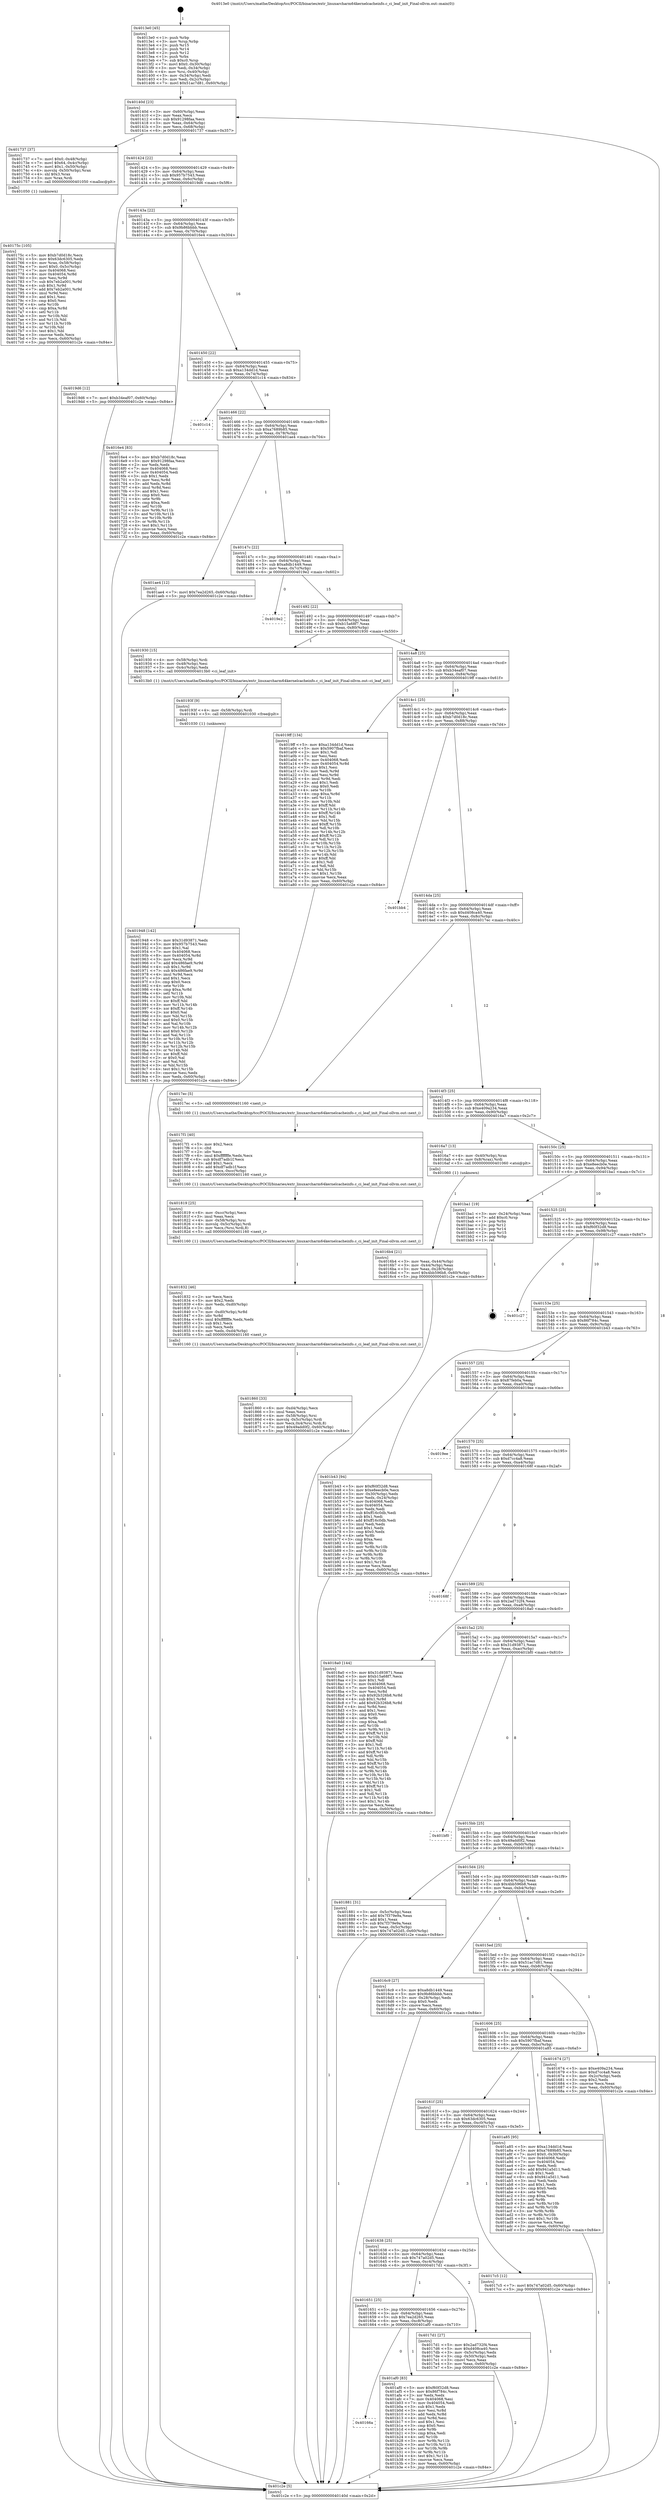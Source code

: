 digraph "0x4013e0" {
  label = "0x4013e0 (/mnt/c/Users/mathe/Desktop/tcc/POCII/binaries/extr_linuxarcharm64kernelcacheinfo.c_ci_leaf_init_Final-ollvm.out::main(0))"
  labelloc = "t"
  node[shape=record]

  Entry [label="",width=0.3,height=0.3,shape=circle,fillcolor=black,style=filled]
  "0x40140d" [label="{
     0x40140d [23]\l
     | [instrs]\l
     &nbsp;&nbsp;0x40140d \<+3\>: mov -0x60(%rbp),%eax\l
     &nbsp;&nbsp;0x401410 \<+2\>: mov %eax,%ecx\l
     &nbsp;&nbsp;0x401412 \<+6\>: sub $0x91298faa,%ecx\l
     &nbsp;&nbsp;0x401418 \<+3\>: mov %eax,-0x64(%rbp)\l
     &nbsp;&nbsp;0x40141b \<+3\>: mov %ecx,-0x68(%rbp)\l
     &nbsp;&nbsp;0x40141e \<+6\>: je 0000000000401737 \<main+0x357\>\l
  }"]
  "0x401737" [label="{
     0x401737 [37]\l
     | [instrs]\l
     &nbsp;&nbsp;0x401737 \<+7\>: movl $0x0,-0x48(%rbp)\l
     &nbsp;&nbsp;0x40173e \<+7\>: movl $0x64,-0x4c(%rbp)\l
     &nbsp;&nbsp;0x401745 \<+7\>: movl $0x1,-0x50(%rbp)\l
     &nbsp;&nbsp;0x40174c \<+4\>: movslq -0x50(%rbp),%rax\l
     &nbsp;&nbsp;0x401750 \<+4\>: shl $0x3,%rax\l
     &nbsp;&nbsp;0x401754 \<+3\>: mov %rax,%rdi\l
     &nbsp;&nbsp;0x401757 \<+5\>: call 0000000000401050 \<malloc@plt\>\l
     | [calls]\l
     &nbsp;&nbsp;0x401050 \{1\} (unknown)\l
  }"]
  "0x401424" [label="{
     0x401424 [22]\l
     | [instrs]\l
     &nbsp;&nbsp;0x401424 \<+5\>: jmp 0000000000401429 \<main+0x49\>\l
     &nbsp;&nbsp;0x401429 \<+3\>: mov -0x64(%rbp),%eax\l
     &nbsp;&nbsp;0x40142c \<+5\>: sub $0x957b7543,%eax\l
     &nbsp;&nbsp;0x401431 \<+3\>: mov %eax,-0x6c(%rbp)\l
     &nbsp;&nbsp;0x401434 \<+6\>: je 00000000004019d6 \<main+0x5f6\>\l
  }"]
  Exit [label="",width=0.3,height=0.3,shape=circle,fillcolor=black,style=filled,peripheries=2]
  "0x4019d6" [label="{
     0x4019d6 [12]\l
     | [instrs]\l
     &nbsp;&nbsp;0x4019d6 \<+7\>: movl $0xb34eaf07,-0x60(%rbp)\l
     &nbsp;&nbsp;0x4019dd \<+5\>: jmp 0000000000401c2e \<main+0x84e\>\l
  }"]
  "0x40143a" [label="{
     0x40143a [22]\l
     | [instrs]\l
     &nbsp;&nbsp;0x40143a \<+5\>: jmp 000000000040143f \<main+0x5f\>\l
     &nbsp;&nbsp;0x40143f \<+3\>: mov -0x64(%rbp),%eax\l
     &nbsp;&nbsp;0x401442 \<+5\>: sub $0x9b86bbbb,%eax\l
     &nbsp;&nbsp;0x401447 \<+3\>: mov %eax,-0x70(%rbp)\l
     &nbsp;&nbsp;0x40144a \<+6\>: je 00000000004016e4 \<main+0x304\>\l
  }"]
  "0x40166a" [label="{
     0x40166a\l
  }", style=dashed]
  "0x4016e4" [label="{
     0x4016e4 [83]\l
     | [instrs]\l
     &nbsp;&nbsp;0x4016e4 \<+5\>: mov $0xb7d0d18c,%eax\l
     &nbsp;&nbsp;0x4016e9 \<+5\>: mov $0x91298faa,%ecx\l
     &nbsp;&nbsp;0x4016ee \<+2\>: xor %edx,%edx\l
     &nbsp;&nbsp;0x4016f0 \<+7\>: mov 0x404068,%esi\l
     &nbsp;&nbsp;0x4016f7 \<+7\>: mov 0x404054,%edi\l
     &nbsp;&nbsp;0x4016fe \<+3\>: sub $0x1,%edx\l
     &nbsp;&nbsp;0x401701 \<+3\>: mov %esi,%r8d\l
     &nbsp;&nbsp;0x401704 \<+3\>: add %edx,%r8d\l
     &nbsp;&nbsp;0x401707 \<+4\>: imul %r8d,%esi\l
     &nbsp;&nbsp;0x40170b \<+3\>: and $0x1,%esi\l
     &nbsp;&nbsp;0x40170e \<+3\>: cmp $0x0,%esi\l
     &nbsp;&nbsp;0x401711 \<+4\>: sete %r9b\l
     &nbsp;&nbsp;0x401715 \<+3\>: cmp $0xa,%edi\l
     &nbsp;&nbsp;0x401718 \<+4\>: setl %r10b\l
     &nbsp;&nbsp;0x40171c \<+3\>: mov %r9b,%r11b\l
     &nbsp;&nbsp;0x40171f \<+3\>: and %r10b,%r11b\l
     &nbsp;&nbsp;0x401722 \<+3\>: xor %r10b,%r9b\l
     &nbsp;&nbsp;0x401725 \<+3\>: or %r9b,%r11b\l
     &nbsp;&nbsp;0x401728 \<+4\>: test $0x1,%r11b\l
     &nbsp;&nbsp;0x40172c \<+3\>: cmovne %ecx,%eax\l
     &nbsp;&nbsp;0x40172f \<+3\>: mov %eax,-0x60(%rbp)\l
     &nbsp;&nbsp;0x401732 \<+5\>: jmp 0000000000401c2e \<main+0x84e\>\l
  }"]
  "0x401450" [label="{
     0x401450 [22]\l
     | [instrs]\l
     &nbsp;&nbsp;0x401450 \<+5\>: jmp 0000000000401455 \<main+0x75\>\l
     &nbsp;&nbsp;0x401455 \<+3\>: mov -0x64(%rbp),%eax\l
     &nbsp;&nbsp;0x401458 \<+5\>: sub $0xa134dd1d,%eax\l
     &nbsp;&nbsp;0x40145d \<+3\>: mov %eax,-0x74(%rbp)\l
     &nbsp;&nbsp;0x401460 \<+6\>: je 0000000000401c14 \<main+0x834\>\l
  }"]
  "0x401af0" [label="{
     0x401af0 [83]\l
     | [instrs]\l
     &nbsp;&nbsp;0x401af0 \<+5\>: mov $0xf60f32d8,%eax\l
     &nbsp;&nbsp;0x401af5 \<+5\>: mov $0x86f784c,%ecx\l
     &nbsp;&nbsp;0x401afa \<+2\>: xor %edx,%edx\l
     &nbsp;&nbsp;0x401afc \<+7\>: mov 0x404068,%esi\l
     &nbsp;&nbsp;0x401b03 \<+7\>: mov 0x404054,%edi\l
     &nbsp;&nbsp;0x401b0a \<+3\>: sub $0x1,%edx\l
     &nbsp;&nbsp;0x401b0d \<+3\>: mov %esi,%r8d\l
     &nbsp;&nbsp;0x401b10 \<+3\>: add %edx,%r8d\l
     &nbsp;&nbsp;0x401b13 \<+4\>: imul %r8d,%esi\l
     &nbsp;&nbsp;0x401b17 \<+3\>: and $0x1,%esi\l
     &nbsp;&nbsp;0x401b1a \<+3\>: cmp $0x0,%esi\l
     &nbsp;&nbsp;0x401b1d \<+4\>: sete %r9b\l
     &nbsp;&nbsp;0x401b21 \<+3\>: cmp $0xa,%edi\l
     &nbsp;&nbsp;0x401b24 \<+4\>: setl %r10b\l
     &nbsp;&nbsp;0x401b28 \<+3\>: mov %r9b,%r11b\l
     &nbsp;&nbsp;0x401b2b \<+3\>: and %r10b,%r11b\l
     &nbsp;&nbsp;0x401b2e \<+3\>: xor %r10b,%r9b\l
     &nbsp;&nbsp;0x401b31 \<+3\>: or %r9b,%r11b\l
     &nbsp;&nbsp;0x401b34 \<+4\>: test $0x1,%r11b\l
     &nbsp;&nbsp;0x401b38 \<+3\>: cmovne %ecx,%eax\l
     &nbsp;&nbsp;0x401b3b \<+3\>: mov %eax,-0x60(%rbp)\l
     &nbsp;&nbsp;0x401b3e \<+5\>: jmp 0000000000401c2e \<main+0x84e\>\l
  }"]
  "0x401c14" [label="{
     0x401c14\l
  }", style=dashed]
  "0x401466" [label="{
     0x401466 [22]\l
     | [instrs]\l
     &nbsp;&nbsp;0x401466 \<+5\>: jmp 000000000040146b \<main+0x8b\>\l
     &nbsp;&nbsp;0x40146b \<+3\>: mov -0x64(%rbp),%eax\l
     &nbsp;&nbsp;0x40146e \<+5\>: sub $0xa7689b85,%eax\l
     &nbsp;&nbsp;0x401473 \<+3\>: mov %eax,-0x78(%rbp)\l
     &nbsp;&nbsp;0x401476 \<+6\>: je 0000000000401ae4 \<main+0x704\>\l
  }"]
  "0x401948" [label="{
     0x401948 [142]\l
     | [instrs]\l
     &nbsp;&nbsp;0x401948 \<+5\>: mov $0x31d93871,%edx\l
     &nbsp;&nbsp;0x40194d \<+5\>: mov $0x957b7543,%esi\l
     &nbsp;&nbsp;0x401952 \<+2\>: mov $0x1,%al\l
     &nbsp;&nbsp;0x401954 \<+7\>: mov 0x404068,%ecx\l
     &nbsp;&nbsp;0x40195b \<+8\>: mov 0x404054,%r8d\l
     &nbsp;&nbsp;0x401963 \<+3\>: mov %ecx,%r9d\l
     &nbsp;&nbsp;0x401966 \<+7\>: add $0x486fae9,%r9d\l
     &nbsp;&nbsp;0x40196d \<+4\>: sub $0x1,%r9d\l
     &nbsp;&nbsp;0x401971 \<+7\>: sub $0x486fae9,%r9d\l
     &nbsp;&nbsp;0x401978 \<+4\>: imul %r9d,%ecx\l
     &nbsp;&nbsp;0x40197c \<+3\>: and $0x1,%ecx\l
     &nbsp;&nbsp;0x40197f \<+3\>: cmp $0x0,%ecx\l
     &nbsp;&nbsp;0x401982 \<+4\>: sete %r10b\l
     &nbsp;&nbsp;0x401986 \<+4\>: cmp $0xa,%r8d\l
     &nbsp;&nbsp;0x40198a \<+4\>: setl %r11b\l
     &nbsp;&nbsp;0x40198e \<+3\>: mov %r10b,%bl\l
     &nbsp;&nbsp;0x401991 \<+3\>: xor $0xff,%bl\l
     &nbsp;&nbsp;0x401994 \<+3\>: mov %r11b,%r14b\l
     &nbsp;&nbsp;0x401997 \<+4\>: xor $0xff,%r14b\l
     &nbsp;&nbsp;0x40199b \<+2\>: xor $0x0,%al\l
     &nbsp;&nbsp;0x40199d \<+3\>: mov %bl,%r15b\l
     &nbsp;&nbsp;0x4019a0 \<+4\>: and $0x0,%r15b\l
     &nbsp;&nbsp;0x4019a4 \<+3\>: and %al,%r10b\l
     &nbsp;&nbsp;0x4019a7 \<+3\>: mov %r14b,%r12b\l
     &nbsp;&nbsp;0x4019aa \<+4\>: and $0x0,%r12b\l
     &nbsp;&nbsp;0x4019ae \<+3\>: and %al,%r11b\l
     &nbsp;&nbsp;0x4019b1 \<+3\>: or %r10b,%r15b\l
     &nbsp;&nbsp;0x4019b4 \<+3\>: or %r11b,%r12b\l
     &nbsp;&nbsp;0x4019b7 \<+3\>: xor %r12b,%r15b\l
     &nbsp;&nbsp;0x4019ba \<+3\>: or %r14b,%bl\l
     &nbsp;&nbsp;0x4019bd \<+3\>: xor $0xff,%bl\l
     &nbsp;&nbsp;0x4019c0 \<+2\>: or $0x0,%al\l
     &nbsp;&nbsp;0x4019c2 \<+2\>: and %al,%bl\l
     &nbsp;&nbsp;0x4019c4 \<+3\>: or %bl,%r15b\l
     &nbsp;&nbsp;0x4019c7 \<+4\>: test $0x1,%r15b\l
     &nbsp;&nbsp;0x4019cb \<+3\>: cmovne %esi,%edx\l
     &nbsp;&nbsp;0x4019ce \<+3\>: mov %edx,-0x60(%rbp)\l
     &nbsp;&nbsp;0x4019d1 \<+5\>: jmp 0000000000401c2e \<main+0x84e\>\l
  }"]
  "0x401ae4" [label="{
     0x401ae4 [12]\l
     | [instrs]\l
     &nbsp;&nbsp;0x401ae4 \<+7\>: movl $0x7ea2d265,-0x60(%rbp)\l
     &nbsp;&nbsp;0x401aeb \<+5\>: jmp 0000000000401c2e \<main+0x84e\>\l
  }"]
  "0x40147c" [label="{
     0x40147c [22]\l
     | [instrs]\l
     &nbsp;&nbsp;0x40147c \<+5\>: jmp 0000000000401481 \<main+0xa1\>\l
     &nbsp;&nbsp;0x401481 \<+3\>: mov -0x64(%rbp),%eax\l
     &nbsp;&nbsp;0x401484 \<+5\>: sub $0xa8db1449,%eax\l
     &nbsp;&nbsp;0x401489 \<+3\>: mov %eax,-0x7c(%rbp)\l
     &nbsp;&nbsp;0x40148c \<+6\>: je 00000000004019e2 \<main+0x602\>\l
  }"]
  "0x40193f" [label="{
     0x40193f [9]\l
     | [instrs]\l
     &nbsp;&nbsp;0x40193f \<+4\>: mov -0x58(%rbp),%rdi\l
     &nbsp;&nbsp;0x401943 \<+5\>: call 0000000000401030 \<free@plt\>\l
     | [calls]\l
     &nbsp;&nbsp;0x401030 \{1\} (unknown)\l
  }"]
  "0x4019e2" [label="{
     0x4019e2\l
  }", style=dashed]
  "0x401492" [label="{
     0x401492 [22]\l
     | [instrs]\l
     &nbsp;&nbsp;0x401492 \<+5\>: jmp 0000000000401497 \<main+0xb7\>\l
     &nbsp;&nbsp;0x401497 \<+3\>: mov -0x64(%rbp),%eax\l
     &nbsp;&nbsp;0x40149a \<+5\>: sub $0xb15a68f7,%eax\l
     &nbsp;&nbsp;0x40149f \<+3\>: mov %eax,-0x80(%rbp)\l
     &nbsp;&nbsp;0x4014a2 \<+6\>: je 0000000000401930 \<main+0x550\>\l
  }"]
  "0x401860" [label="{
     0x401860 [33]\l
     | [instrs]\l
     &nbsp;&nbsp;0x401860 \<+6\>: mov -0xd4(%rbp),%ecx\l
     &nbsp;&nbsp;0x401866 \<+3\>: imul %eax,%ecx\l
     &nbsp;&nbsp;0x401869 \<+4\>: mov -0x58(%rbp),%rsi\l
     &nbsp;&nbsp;0x40186d \<+4\>: movslq -0x5c(%rbp),%rdi\l
     &nbsp;&nbsp;0x401871 \<+4\>: mov %ecx,0x4(%rsi,%rdi,8)\l
     &nbsp;&nbsp;0x401875 \<+7\>: movl $0x49add0f2,-0x60(%rbp)\l
     &nbsp;&nbsp;0x40187c \<+5\>: jmp 0000000000401c2e \<main+0x84e\>\l
  }"]
  "0x401930" [label="{
     0x401930 [15]\l
     | [instrs]\l
     &nbsp;&nbsp;0x401930 \<+4\>: mov -0x58(%rbp),%rdi\l
     &nbsp;&nbsp;0x401934 \<+3\>: mov -0x48(%rbp),%esi\l
     &nbsp;&nbsp;0x401937 \<+3\>: mov -0x4c(%rbp),%edx\l
     &nbsp;&nbsp;0x40193a \<+5\>: call 00000000004013b0 \<ci_leaf_init\>\l
     | [calls]\l
     &nbsp;&nbsp;0x4013b0 \{1\} (/mnt/c/Users/mathe/Desktop/tcc/POCII/binaries/extr_linuxarcharm64kernelcacheinfo.c_ci_leaf_init_Final-ollvm.out::ci_leaf_init)\l
  }"]
  "0x4014a8" [label="{
     0x4014a8 [25]\l
     | [instrs]\l
     &nbsp;&nbsp;0x4014a8 \<+5\>: jmp 00000000004014ad \<main+0xcd\>\l
     &nbsp;&nbsp;0x4014ad \<+3\>: mov -0x64(%rbp),%eax\l
     &nbsp;&nbsp;0x4014b0 \<+5\>: sub $0xb34eaf07,%eax\l
     &nbsp;&nbsp;0x4014b5 \<+6\>: mov %eax,-0x84(%rbp)\l
     &nbsp;&nbsp;0x4014bb \<+6\>: je 00000000004019ff \<main+0x61f\>\l
  }"]
  "0x401832" [label="{
     0x401832 [46]\l
     | [instrs]\l
     &nbsp;&nbsp;0x401832 \<+2\>: xor %ecx,%ecx\l
     &nbsp;&nbsp;0x401834 \<+5\>: mov $0x2,%edx\l
     &nbsp;&nbsp;0x401839 \<+6\>: mov %edx,-0xd0(%rbp)\l
     &nbsp;&nbsp;0x40183f \<+1\>: cltd\l
     &nbsp;&nbsp;0x401840 \<+7\>: mov -0xd0(%rbp),%r8d\l
     &nbsp;&nbsp;0x401847 \<+3\>: idiv %r8d\l
     &nbsp;&nbsp;0x40184a \<+6\>: imul $0xfffffffe,%edx,%edx\l
     &nbsp;&nbsp;0x401850 \<+3\>: sub $0x1,%ecx\l
     &nbsp;&nbsp;0x401853 \<+2\>: sub %ecx,%edx\l
     &nbsp;&nbsp;0x401855 \<+6\>: mov %edx,-0xd4(%rbp)\l
     &nbsp;&nbsp;0x40185b \<+5\>: call 0000000000401160 \<next_i\>\l
     | [calls]\l
     &nbsp;&nbsp;0x401160 \{1\} (/mnt/c/Users/mathe/Desktop/tcc/POCII/binaries/extr_linuxarcharm64kernelcacheinfo.c_ci_leaf_init_Final-ollvm.out::next_i)\l
  }"]
  "0x4019ff" [label="{
     0x4019ff [134]\l
     | [instrs]\l
     &nbsp;&nbsp;0x4019ff \<+5\>: mov $0xa134dd1d,%eax\l
     &nbsp;&nbsp;0x401a04 \<+5\>: mov $0x5907fbaf,%ecx\l
     &nbsp;&nbsp;0x401a09 \<+2\>: mov $0x1,%dl\l
     &nbsp;&nbsp;0x401a0b \<+2\>: xor %esi,%esi\l
     &nbsp;&nbsp;0x401a0d \<+7\>: mov 0x404068,%edi\l
     &nbsp;&nbsp;0x401a14 \<+8\>: mov 0x404054,%r8d\l
     &nbsp;&nbsp;0x401a1c \<+3\>: sub $0x1,%esi\l
     &nbsp;&nbsp;0x401a1f \<+3\>: mov %edi,%r9d\l
     &nbsp;&nbsp;0x401a22 \<+3\>: add %esi,%r9d\l
     &nbsp;&nbsp;0x401a25 \<+4\>: imul %r9d,%edi\l
     &nbsp;&nbsp;0x401a29 \<+3\>: and $0x1,%edi\l
     &nbsp;&nbsp;0x401a2c \<+3\>: cmp $0x0,%edi\l
     &nbsp;&nbsp;0x401a2f \<+4\>: sete %r10b\l
     &nbsp;&nbsp;0x401a33 \<+4\>: cmp $0xa,%r8d\l
     &nbsp;&nbsp;0x401a37 \<+4\>: setl %r11b\l
     &nbsp;&nbsp;0x401a3b \<+3\>: mov %r10b,%bl\l
     &nbsp;&nbsp;0x401a3e \<+3\>: xor $0xff,%bl\l
     &nbsp;&nbsp;0x401a41 \<+3\>: mov %r11b,%r14b\l
     &nbsp;&nbsp;0x401a44 \<+4\>: xor $0xff,%r14b\l
     &nbsp;&nbsp;0x401a48 \<+3\>: xor $0x1,%dl\l
     &nbsp;&nbsp;0x401a4b \<+3\>: mov %bl,%r15b\l
     &nbsp;&nbsp;0x401a4e \<+4\>: and $0xff,%r15b\l
     &nbsp;&nbsp;0x401a52 \<+3\>: and %dl,%r10b\l
     &nbsp;&nbsp;0x401a55 \<+3\>: mov %r14b,%r12b\l
     &nbsp;&nbsp;0x401a58 \<+4\>: and $0xff,%r12b\l
     &nbsp;&nbsp;0x401a5c \<+3\>: and %dl,%r11b\l
     &nbsp;&nbsp;0x401a5f \<+3\>: or %r10b,%r15b\l
     &nbsp;&nbsp;0x401a62 \<+3\>: or %r11b,%r12b\l
     &nbsp;&nbsp;0x401a65 \<+3\>: xor %r12b,%r15b\l
     &nbsp;&nbsp;0x401a68 \<+3\>: or %r14b,%bl\l
     &nbsp;&nbsp;0x401a6b \<+3\>: xor $0xff,%bl\l
     &nbsp;&nbsp;0x401a6e \<+3\>: or $0x1,%dl\l
     &nbsp;&nbsp;0x401a71 \<+2\>: and %dl,%bl\l
     &nbsp;&nbsp;0x401a73 \<+3\>: or %bl,%r15b\l
     &nbsp;&nbsp;0x401a76 \<+4\>: test $0x1,%r15b\l
     &nbsp;&nbsp;0x401a7a \<+3\>: cmovne %ecx,%eax\l
     &nbsp;&nbsp;0x401a7d \<+3\>: mov %eax,-0x60(%rbp)\l
     &nbsp;&nbsp;0x401a80 \<+5\>: jmp 0000000000401c2e \<main+0x84e\>\l
  }"]
  "0x4014c1" [label="{
     0x4014c1 [25]\l
     | [instrs]\l
     &nbsp;&nbsp;0x4014c1 \<+5\>: jmp 00000000004014c6 \<main+0xe6\>\l
     &nbsp;&nbsp;0x4014c6 \<+3\>: mov -0x64(%rbp),%eax\l
     &nbsp;&nbsp;0x4014c9 \<+5\>: sub $0xb7d0d18c,%eax\l
     &nbsp;&nbsp;0x4014ce \<+6\>: mov %eax,-0x88(%rbp)\l
     &nbsp;&nbsp;0x4014d4 \<+6\>: je 0000000000401bb4 \<main+0x7d4\>\l
  }"]
  "0x401819" [label="{
     0x401819 [25]\l
     | [instrs]\l
     &nbsp;&nbsp;0x401819 \<+6\>: mov -0xcc(%rbp),%ecx\l
     &nbsp;&nbsp;0x40181f \<+3\>: imul %eax,%ecx\l
     &nbsp;&nbsp;0x401822 \<+4\>: mov -0x58(%rbp),%rsi\l
     &nbsp;&nbsp;0x401826 \<+4\>: movslq -0x5c(%rbp),%rdi\l
     &nbsp;&nbsp;0x40182a \<+3\>: mov %ecx,(%rsi,%rdi,8)\l
     &nbsp;&nbsp;0x40182d \<+5\>: call 0000000000401160 \<next_i\>\l
     | [calls]\l
     &nbsp;&nbsp;0x401160 \{1\} (/mnt/c/Users/mathe/Desktop/tcc/POCII/binaries/extr_linuxarcharm64kernelcacheinfo.c_ci_leaf_init_Final-ollvm.out::next_i)\l
  }"]
  "0x401bb4" [label="{
     0x401bb4\l
  }", style=dashed]
  "0x4014da" [label="{
     0x4014da [25]\l
     | [instrs]\l
     &nbsp;&nbsp;0x4014da \<+5\>: jmp 00000000004014df \<main+0xff\>\l
     &nbsp;&nbsp;0x4014df \<+3\>: mov -0x64(%rbp),%eax\l
     &nbsp;&nbsp;0x4014e2 \<+5\>: sub $0xd408ca40,%eax\l
     &nbsp;&nbsp;0x4014e7 \<+6\>: mov %eax,-0x8c(%rbp)\l
     &nbsp;&nbsp;0x4014ed \<+6\>: je 00000000004017ec \<main+0x40c\>\l
  }"]
  "0x4017f1" [label="{
     0x4017f1 [40]\l
     | [instrs]\l
     &nbsp;&nbsp;0x4017f1 \<+5\>: mov $0x2,%ecx\l
     &nbsp;&nbsp;0x4017f6 \<+1\>: cltd\l
     &nbsp;&nbsp;0x4017f7 \<+2\>: idiv %ecx\l
     &nbsp;&nbsp;0x4017f9 \<+6\>: imul $0xfffffffe,%edx,%ecx\l
     &nbsp;&nbsp;0x4017ff \<+6\>: sub $0xdf7adb1f,%ecx\l
     &nbsp;&nbsp;0x401805 \<+3\>: add $0x1,%ecx\l
     &nbsp;&nbsp;0x401808 \<+6\>: add $0xdf7adb1f,%ecx\l
     &nbsp;&nbsp;0x40180e \<+6\>: mov %ecx,-0xcc(%rbp)\l
     &nbsp;&nbsp;0x401814 \<+5\>: call 0000000000401160 \<next_i\>\l
     | [calls]\l
     &nbsp;&nbsp;0x401160 \{1\} (/mnt/c/Users/mathe/Desktop/tcc/POCII/binaries/extr_linuxarcharm64kernelcacheinfo.c_ci_leaf_init_Final-ollvm.out::next_i)\l
  }"]
  "0x4017ec" [label="{
     0x4017ec [5]\l
     | [instrs]\l
     &nbsp;&nbsp;0x4017ec \<+5\>: call 0000000000401160 \<next_i\>\l
     | [calls]\l
     &nbsp;&nbsp;0x401160 \{1\} (/mnt/c/Users/mathe/Desktop/tcc/POCII/binaries/extr_linuxarcharm64kernelcacheinfo.c_ci_leaf_init_Final-ollvm.out::next_i)\l
  }"]
  "0x4014f3" [label="{
     0x4014f3 [25]\l
     | [instrs]\l
     &nbsp;&nbsp;0x4014f3 \<+5\>: jmp 00000000004014f8 \<main+0x118\>\l
     &nbsp;&nbsp;0x4014f8 \<+3\>: mov -0x64(%rbp),%eax\l
     &nbsp;&nbsp;0x4014fb \<+5\>: sub $0xe409a234,%eax\l
     &nbsp;&nbsp;0x401500 \<+6\>: mov %eax,-0x90(%rbp)\l
     &nbsp;&nbsp;0x401506 \<+6\>: je 00000000004016a7 \<main+0x2c7\>\l
  }"]
  "0x401651" [label="{
     0x401651 [25]\l
     | [instrs]\l
     &nbsp;&nbsp;0x401651 \<+5\>: jmp 0000000000401656 \<main+0x276\>\l
     &nbsp;&nbsp;0x401656 \<+3\>: mov -0x64(%rbp),%eax\l
     &nbsp;&nbsp;0x401659 \<+5\>: sub $0x7ea2d265,%eax\l
     &nbsp;&nbsp;0x40165e \<+6\>: mov %eax,-0xc8(%rbp)\l
     &nbsp;&nbsp;0x401664 \<+6\>: je 0000000000401af0 \<main+0x710\>\l
  }"]
  "0x4016a7" [label="{
     0x4016a7 [13]\l
     | [instrs]\l
     &nbsp;&nbsp;0x4016a7 \<+4\>: mov -0x40(%rbp),%rax\l
     &nbsp;&nbsp;0x4016ab \<+4\>: mov 0x8(%rax),%rdi\l
     &nbsp;&nbsp;0x4016af \<+5\>: call 0000000000401060 \<atoi@plt\>\l
     | [calls]\l
     &nbsp;&nbsp;0x401060 \{1\} (unknown)\l
  }"]
  "0x40150c" [label="{
     0x40150c [25]\l
     | [instrs]\l
     &nbsp;&nbsp;0x40150c \<+5\>: jmp 0000000000401511 \<main+0x131\>\l
     &nbsp;&nbsp;0x401511 \<+3\>: mov -0x64(%rbp),%eax\l
     &nbsp;&nbsp;0x401514 \<+5\>: sub $0xe8eecb0e,%eax\l
     &nbsp;&nbsp;0x401519 \<+6\>: mov %eax,-0x94(%rbp)\l
     &nbsp;&nbsp;0x40151f \<+6\>: je 0000000000401ba1 \<main+0x7c1\>\l
  }"]
  "0x4017d1" [label="{
     0x4017d1 [27]\l
     | [instrs]\l
     &nbsp;&nbsp;0x4017d1 \<+5\>: mov $0x2ad732f4,%eax\l
     &nbsp;&nbsp;0x4017d6 \<+5\>: mov $0xd408ca40,%ecx\l
     &nbsp;&nbsp;0x4017db \<+3\>: mov -0x5c(%rbp),%edx\l
     &nbsp;&nbsp;0x4017de \<+3\>: cmp -0x50(%rbp),%edx\l
     &nbsp;&nbsp;0x4017e1 \<+3\>: cmovl %ecx,%eax\l
     &nbsp;&nbsp;0x4017e4 \<+3\>: mov %eax,-0x60(%rbp)\l
     &nbsp;&nbsp;0x4017e7 \<+5\>: jmp 0000000000401c2e \<main+0x84e\>\l
  }"]
  "0x401ba1" [label="{
     0x401ba1 [19]\l
     | [instrs]\l
     &nbsp;&nbsp;0x401ba1 \<+3\>: mov -0x24(%rbp),%eax\l
     &nbsp;&nbsp;0x401ba4 \<+7\>: add $0xc0,%rsp\l
     &nbsp;&nbsp;0x401bab \<+1\>: pop %rbx\l
     &nbsp;&nbsp;0x401bac \<+2\>: pop %r12\l
     &nbsp;&nbsp;0x401bae \<+2\>: pop %r14\l
     &nbsp;&nbsp;0x401bb0 \<+2\>: pop %r15\l
     &nbsp;&nbsp;0x401bb2 \<+1\>: pop %rbp\l
     &nbsp;&nbsp;0x401bb3 \<+1\>: ret\l
  }"]
  "0x401525" [label="{
     0x401525 [25]\l
     | [instrs]\l
     &nbsp;&nbsp;0x401525 \<+5\>: jmp 000000000040152a \<main+0x14a\>\l
     &nbsp;&nbsp;0x40152a \<+3\>: mov -0x64(%rbp),%eax\l
     &nbsp;&nbsp;0x40152d \<+5\>: sub $0xf60f32d8,%eax\l
     &nbsp;&nbsp;0x401532 \<+6\>: mov %eax,-0x98(%rbp)\l
     &nbsp;&nbsp;0x401538 \<+6\>: je 0000000000401c27 \<main+0x847\>\l
  }"]
  "0x401638" [label="{
     0x401638 [25]\l
     | [instrs]\l
     &nbsp;&nbsp;0x401638 \<+5\>: jmp 000000000040163d \<main+0x25d\>\l
     &nbsp;&nbsp;0x40163d \<+3\>: mov -0x64(%rbp),%eax\l
     &nbsp;&nbsp;0x401640 \<+5\>: sub $0x747a02d5,%eax\l
     &nbsp;&nbsp;0x401645 \<+6\>: mov %eax,-0xc4(%rbp)\l
     &nbsp;&nbsp;0x40164b \<+6\>: je 00000000004017d1 \<main+0x3f1\>\l
  }"]
  "0x401c27" [label="{
     0x401c27\l
  }", style=dashed]
  "0x40153e" [label="{
     0x40153e [25]\l
     | [instrs]\l
     &nbsp;&nbsp;0x40153e \<+5\>: jmp 0000000000401543 \<main+0x163\>\l
     &nbsp;&nbsp;0x401543 \<+3\>: mov -0x64(%rbp),%eax\l
     &nbsp;&nbsp;0x401546 \<+5\>: sub $0x86f784c,%eax\l
     &nbsp;&nbsp;0x40154b \<+6\>: mov %eax,-0x9c(%rbp)\l
     &nbsp;&nbsp;0x401551 \<+6\>: je 0000000000401b43 \<main+0x763\>\l
  }"]
  "0x4017c5" [label="{
     0x4017c5 [12]\l
     | [instrs]\l
     &nbsp;&nbsp;0x4017c5 \<+7\>: movl $0x747a02d5,-0x60(%rbp)\l
     &nbsp;&nbsp;0x4017cc \<+5\>: jmp 0000000000401c2e \<main+0x84e\>\l
  }"]
  "0x401b43" [label="{
     0x401b43 [94]\l
     | [instrs]\l
     &nbsp;&nbsp;0x401b43 \<+5\>: mov $0xf60f32d8,%eax\l
     &nbsp;&nbsp;0x401b48 \<+5\>: mov $0xe8eecb0e,%ecx\l
     &nbsp;&nbsp;0x401b4d \<+3\>: mov -0x30(%rbp),%edx\l
     &nbsp;&nbsp;0x401b50 \<+3\>: mov %edx,-0x24(%rbp)\l
     &nbsp;&nbsp;0x401b53 \<+7\>: mov 0x404068,%edx\l
     &nbsp;&nbsp;0x401b5a \<+7\>: mov 0x404054,%esi\l
     &nbsp;&nbsp;0x401b61 \<+2\>: mov %edx,%edi\l
     &nbsp;&nbsp;0x401b63 \<+6\>: sub $0xff16c0db,%edi\l
     &nbsp;&nbsp;0x401b69 \<+3\>: sub $0x1,%edi\l
     &nbsp;&nbsp;0x401b6c \<+6\>: add $0xff16c0db,%edi\l
     &nbsp;&nbsp;0x401b72 \<+3\>: imul %edi,%edx\l
     &nbsp;&nbsp;0x401b75 \<+3\>: and $0x1,%edx\l
     &nbsp;&nbsp;0x401b78 \<+3\>: cmp $0x0,%edx\l
     &nbsp;&nbsp;0x401b7b \<+4\>: sete %r8b\l
     &nbsp;&nbsp;0x401b7f \<+3\>: cmp $0xa,%esi\l
     &nbsp;&nbsp;0x401b82 \<+4\>: setl %r9b\l
     &nbsp;&nbsp;0x401b86 \<+3\>: mov %r8b,%r10b\l
     &nbsp;&nbsp;0x401b89 \<+3\>: and %r9b,%r10b\l
     &nbsp;&nbsp;0x401b8c \<+3\>: xor %r9b,%r8b\l
     &nbsp;&nbsp;0x401b8f \<+3\>: or %r8b,%r10b\l
     &nbsp;&nbsp;0x401b92 \<+4\>: test $0x1,%r10b\l
     &nbsp;&nbsp;0x401b96 \<+3\>: cmovne %ecx,%eax\l
     &nbsp;&nbsp;0x401b99 \<+3\>: mov %eax,-0x60(%rbp)\l
     &nbsp;&nbsp;0x401b9c \<+5\>: jmp 0000000000401c2e \<main+0x84e\>\l
  }"]
  "0x401557" [label="{
     0x401557 [25]\l
     | [instrs]\l
     &nbsp;&nbsp;0x401557 \<+5\>: jmp 000000000040155c \<main+0x17c\>\l
     &nbsp;&nbsp;0x40155c \<+3\>: mov -0x64(%rbp),%eax\l
     &nbsp;&nbsp;0x40155f \<+5\>: sub $0x87feb0a,%eax\l
     &nbsp;&nbsp;0x401564 \<+6\>: mov %eax,-0xa0(%rbp)\l
     &nbsp;&nbsp;0x40156a \<+6\>: je 00000000004019ee \<main+0x60e\>\l
  }"]
  "0x40161f" [label="{
     0x40161f [25]\l
     | [instrs]\l
     &nbsp;&nbsp;0x40161f \<+5\>: jmp 0000000000401624 \<main+0x244\>\l
     &nbsp;&nbsp;0x401624 \<+3\>: mov -0x64(%rbp),%eax\l
     &nbsp;&nbsp;0x401627 \<+5\>: sub $0x63dc6305,%eax\l
     &nbsp;&nbsp;0x40162c \<+6\>: mov %eax,-0xc0(%rbp)\l
     &nbsp;&nbsp;0x401632 \<+6\>: je 00000000004017c5 \<main+0x3e5\>\l
  }"]
  "0x4019ee" [label="{
     0x4019ee\l
  }", style=dashed]
  "0x401570" [label="{
     0x401570 [25]\l
     | [instrs]\l
     &nbsp;&nbsp;0x401570 \<+5\>: jmp 0000000000401575 \<main+0x195\>\l
     &nbsp;&nbsp;0x401575 \<+3\>: mov -0x64(%rbp),%eax\l
     &nbsp;&nbsp;0x401578 \<+5\>: sub $0xd7cc4a8,%eax\l
     &nbsp;&nbsp;0x40157d \<+6\>: mov %eax,-0xa4(%rbp)\l
     &nbsp;&nbsp;0x401583 \<+6\>: je 000000000040168f \<main+0x2af\>\l
  }"]
  "0x401a85" [label="{
     0x401a85 [95]\l
     | [instrs]\l
     &nbsp;&nbsp;0x401a85 \<+5\>: mov $0xa134dd1d,%eax\l
     &nbsp;&nbsp;0x401a8a \<+5\>: mov $0xa7689b85,%ecx\l
     &nbsp;&nbsp;0x401a8f \<+7\>: movl $0x0,-0x30(%rbp)\l
     &nbsp;&nbsp;0x401a96 \<+7\>: mov 0x404068,%edx\l
     &nbsp;&nbsp;0x401a9d \<+7\>: mov 0x404054,%esi\l
     &nbsp;&nbsp;0x401aa4 \<+2\>: mov %edx,%edi\l
     &nbsp;&nbsp;0x401aa6 \<+6\>: add $0x941a5d11,%edi\l
     &nbsp;&nbsp;0x401aac \<+3\>: sub $0x1,%edi\l
     &nbsp;&nbsp;0x401aaf \<+6\>: sub $0x941a5d11,%edi\l
     &nbsp;&nbsp;0x401ab5 \<+3\>: imul %edi,%edx\l
     &nbsp;&nbsp;0x401ab8 \<+3\>: and $0x1,%edx\l
     &nbsp;&nbsp;0x401abb \<+3\>: cmp $0x0,%edx\l
     &nbsp;&nbsp;0x401abe \<+4\>: sete %r8b\l
     &nbsp;&nbsp;0x401ac2 \<+3\>: cmp $0xa,%esi\l
     &nbsp;&nbsp;0x401ac5 \<+4\>: setl %r9b\l
     &nbsp;&nbsp;0x401ac9 \<+3\>: mov %r8b,%r10b\l
     &nbsp;&nbsp;0x401acc \<+3\>: and %r9b,%r10b\l
     &nbsp;&nbsp;0x401acf \<+3\>: xor %r9b,%r8b\l
     &nbsp;&nbsp;0x401ad2 \<+3\>: or %r8b,%r10b\l
     &nbsp;&nbsp;0x401ad5 \<+4\>: test $0x1,%r10b\l
     &nbsp;&nbsp;0x401ad9 \<+3\>: cmovne %ecx,%eax\l
     &nbsp;&nbsp;0x401adc \<+3\>: mov %eax,-0x60(%rbp)\l
     &nbsp;&nbsp;0x401adf \<+5\>: jmp 0000000000401c2e \<main+0x84e\>\l
  }"]
  "0x40168f" [label="{
     0x40168f\l
  }", style=dashed]
  "0x401589" [label="{
     0x401589 [25]\l
     | [instrs]\l
     &nbsp;&nbsp;0x401589 \<+5\>: jmp 000000000040158e \<main+0x1ae\>\l
     &nbsp;&nbsp;0x40158e \<+3\>: mov -0x64(%rbp),%eax\l
     &nbsp;&nbsp;0x401591 \<+5\>: sub $0x2ad732f4,%eax\l
     &nbsp;&nbsp;0x401596 \<+6\>: mov %eax,-0xa8(%rbp)\l
     &nbsp;&nbsp;0x40159c \<+6\>: je 00000000004018a0 \<main+0x4c0\>\l
  }"]
  "0x40175c" [label="{
     0x40175c [105]\l
     | [instrs]\l
     &nbsp;&nbsp;0x40175c \<+5\>: mov $0xb7d0d18c,%ecx\l
     &nbsp;&nbsp;0x401761 \<+5\>: mov $0x63dc6305,%edx\l
     &nbsp;&nbsp;0x401766 \<+4\>: mov %rax,-0x58(%rbp)\l
     &nbsp;&nbsp;0x40176a \<+7\>: movl $0x0,-0x5c(%rbp)\l
     &nbsp;&nbsp;0x401771 \<+7\>: mov 0x404068,%esi\l
     &nbsp;&nbsp;0x401778 \<+8\>: mov 0x404054,%r8d\l
     &nbsp;&nbsp;0x401780 \<+3\>: mov %esi,%r9d\l
     &nbsp;&nbsp;0x401783 \<+7\>: sub $0x7eb2a001,%r9d\l
     &nbsp;&nbsp;0x40178a \<+4\>: sub $0x1,%r9d\l
     &nbsp;&nbsp;0x40178e \<+7\>: add $0x7eb2a001,%r9d\l
     &nbsp;&nbsp;0x401795 \<+4\>: imul %r9d,%esi\l
     &nbsp;&nbsp;0x401799 \<+3\>: and $0x1,%esi\l
     &nbsp;&nbsp;0x40179c \<+3\>: cmp $0x0,%esi\l
     &nbsp;&nbsp;0x40179f \<+4\>: sete %r10b\l
     &nbsp;&nbsp;0x4017a3 \<+4\>: cmp $0xa,%r8d\l
     &nbsp;&nbsp;0x4017a7 \<+4\>: setl %r11b\l
     &nbsp;&nbsp;0x4017ab \<+3\>: mov %r10b,%bl\l
     &nbsp;&nbsp;0x4017ae \<+3\>: and %r11b,%bl\l
     &nbsp;&nbsp;0x4017b1 \<+3\>: xor %r11b,%r10b\l
     &nbsp;&nbsp;0x4017b4 \<+3\>: or %r10b,%bl\l
     &nbsp;&nbsp;0x4017b7 \<+3\>: test $0x1,%bl\l
     &nbsp;&nbsp;0x4017ba \<+3\>: cmovne %edx,%ecx\l
     &nbsp;&nbsp;0x4017bd \<+3\>: mov %ecx,-0x60(%rbp)\l
     &nbsp;&nbsp;0x4017c0 \<+5\>: jmp 0000000000401c2e \<main+0x84e\>\l
  }"]
  "0x4018a0" [label="{
     0x4018a0 [144]\l
     | [instrs]\l
     &nbsp;&nbsp;0x4018a0 \<+5\>: mov $0x31d93871,%eax\l
     &nbsp;&nbsp;0x4018a5 \<+5\>: mov $0xb15a68f7,%ecx\l
     &nbsp;&nbsp;0x4018aa \<+2\>: mov $0x1,%dl\l
     &nbsp;&nbsp;0x4018ac \<+7\>: mov 0x404068,%esi\l
     &nbsp;&nbsp;0x4018b3 \<+7\>: mov 0x404054,%edi\l
     &nbsp;&nbsp;0x4018ba \<+3\>: mov %esi,%r8d\l
     &nbsp;&nbsp;0x4018bd \<+7\>: sub $0x92b326b8,%r8d\l
     &nbsp;&nbsp;0x4018c4 \<+4\>: sub $0x1,%r8d\l
     &nbsp;&nbsp;0x4018c8 \<+7\>: add $0x92b326b8,%r8d\l
     &nbsp;&nbsp;0x4018cf \<+4\>: imul %r8d,%esi\l
     &nbsp;&nbsp;0x4018d3 \<+3\>: and $0x1,%esi\l
     &nbsp;&nbsp;0x4018d6 \<+3\>: cmp $0x0,%esi\l
     &nbsp;&nbsp;0x4018d9 \<+4\>: sete %r9b\l
     &nbsp;&nbsp;0x4018dd \<+3\>: cmp $0xa,%edi\l
     &nbsp;&nbsp;0x4018e0 \<+4\>: setl %r10b\l
     &nbsp;&nbsp;0x4018e4 \<+3\>: mov %r9b,%r11b\l
     &nbsp;&nbsp;0x4018e7 \<+4\>: xor $0xff,%r11b\l
     &nbsp;&nbsp;0x4018eb \<+3\>: mov %r10b,%bl\l
     &nbsp;&nbsp;0x4018ee \<+3\>: xor $0xff,%bl\l
     &nbsp;&nbsp;0x4018f1 \<+3\>: xor $0x1,%dl\l
     &nbsp;&nbsp;0x4018f4 \<+3\>: mov %r11b,%r14b\l
     &nbsp;&nbsp;0x4018f7 \<+4\>: and $0xff,%r14b\l
     &nbsp;&nbsp;0x4018fb \<+3\>: and %dl,%r9b\l
     &nbsp;&nbsp;0x4018fe \<+3\>: mov %bl,%r15b\l
     &nbsp;&nbsp;0x401901 \<+4\>: and $0xff,%r15b\l
     &nbsp;&nbsp;0x401905 \<+3\>: and %dl,%r10b\l
     &nbsp;&nbsp;0x401908 \<+3\>: or %r9b,%r14b\l
     &nbsp;&nbsp;0x40190b \<+3\>: or %r10b,%r15b\l
     &nbsp;&nbsp;0x40190e \<+3\>: xor %r15b,%r14b\l
     &nbsp;&nbsp;0x401911 \<+3\>: or %bl,%r11b\l
     &nbsp;&nbsp;0x401914 \<+4\>: xor $0xff,%r11b\l
     &nbsp;&nbsp;0x401918 \<+3\>: or $0x1,%dl\l
     &nbsp;&nbsp;0x40191b \<+3\>: and %dl,%r11b\l
     &nbsp;&nbsp;0x40191e \<+3\>: or %r11b,%r14b\l
     &nbsp;&nbsp;0x401921 \<+4\>: test $0x1,%r14b\l
     &nbsp;&nbsp;0x401925 \<+3\>: cmovne %ecx,%eax\l
     &nbsp;&nbsp;0x401928 \<+3\>: mov %eax,-0x60(%rbp)\l
     &nbsp;&nbsp;0x40192b \<+5\>: jmp 0000000000401c2e \<main+0x84e\>\l
  }"]
  "0x4015a2" [label="{
     0x4015a2 [25]\l
     | [instrs]\l
     &nbsp;&nbsp;0x4015a2 \<+5\>: jmp 00000000004015a7 \<main+0x1c7\>\l
     &nbsp;&nbsp;0x4015a7 \<+3\>: mov -0x64(%rbp),%eax\l
     &nbsp;&nbsp;0x4015aa \<+5\>: sub $0x31d93871,%eax\l
     &nbsp;&nbsp;0x4015af \<+6\>: mov %eax,-0xac(%rbp)\l
     &nbsp;&nbsp;0x4015b5 \<+6\>: je 0000000000401bf0 \<main+0x810\>\l
  }"]
  "0x4016b4" [label="{
     0x4016b4 [21]\l
     | [instrs]\l
     &nbsp;&nbsp;0x4016b4 \<+3\>: mov %eax,-0x44(%rbp)\l
     &nbsp;&nbsp;0x4016b7 \<+3\>: mov -0x44(%rbp),%eax\l
     &nbsp;&nbsp;0x4016ba \<+3\>: mov %eax,-0x28(%rbp)\l
     &nbsp;&nbsp;0x4016bd \<+7\>: movl $0x4bb596b8,-0x60(%rbp)\l
     &nbsp;&nbsp;0x4016c4 \<+5\>: jmp 0000000000401c2e \<main+0x84e\>\l
  }"]
  "0x401bf0" [label="{
     0x401bf0\l
  }", style=dashed]
  "0x4015bb" [label="{
     0x4015bb [25]\l
     | [instrs]\l
     &nbsp;&nbsp;0x4015bb \<+5\>: jmp 00000000004015c0 \<main+0x1e0\>\l
     &nbsp;&nbsp;0x4015c0 \<+3\>: mov -0x64(%rbp),%eax\l
     &nbsp;&nbsp;0x4015c3 \<+5\>: sub $0x49add0f2,%eax\l
     &nbsp;&nbsp;0x4015c8 \<+6\>: mov %eax,-0xb0(%rbp)\l
     &nbsp;&nbsp;0x4015ce \<+6\>: je 0000000000401881 \<main+0x4a1\>\l
  }"]
  "0x4013e0" [label="{
     0x4013e0 [45]\l
     | [instrs]\l
     &nbsp;&nbsp;0x4013e0 \<+1\>: push %rbp\l
     &nbsp;&nbsp;0x4013e1 \<+3\>: mov %rsp,%rbp\l
     &nbsp;&nbsp;0x4013e4 \<+2\>: push %r15\l
     &nbsp;&nbsp;0x4013e6 \<+2\>: push %r14\l
     &nbsp;&nbsp;0x4013e8 \<+2\>: push %r12\l
     &nbsp;&nbsp;0x4013ea \<+1\>: push %rbx\l
     &nbsp;&nbsp;0x4013eb \<+7\>: sub $0xc0,%rsp\l
     &nbsp;&nbsp;0x4013f2 \<+7\>: movl $0x0,-0x30(%rbp)\l
     &nbsp;&nbsp;0x4013f9 \<+3\>: mov %edi,-0x34(%rbp)\l
     &nbsp;&nbsp;0x4013fc \<+4\>: mov %rsi,-0x40(%rbp)\l
     &nbsp;&nbsp;0x401400 \<+3\>: mov -0x34(%rbp),%edi\l
     &nbsp;&nbsp;0x401403 \<+3\>: mov %edi,-0x2c(%rbp)\l
     &nbsp;&nbsp;0x401406 \<+7\>: movl $0x51ac7d81,-0x60(%rbp)\l
  }"]
  "0x401881" [label="{
     0x401881 [31]\l
     | [instrs]\l
     &nbsp;&nbsp;0x401881 \<+3\>: mov -0x5c(%rbp),%eax\l
     &nbsp;&nbsp;0x401884 \<+5\>: add $0x7f379e9a,%eax\l
     &nbsp;&nbsp;0x401889 \<+3\>: add $0x1,%eax\l
     &nbsp;&nbsp;0x40188c \<+5\>: sub $0x7f379e9a,%eax\l
     &nbsp;&nbsp;0x401891 \<+3\>: mov %eax,-0x5c(%rbp)\l
     &nbsp;&nbsp;0x401894 \<+7\>: movl $0x747a02d5,-0x60(%rbp)\l
     &nbsp;&nbsp;0x40189b \<+5\>: jmp 0000000000401c2e \<main+0x84e\>\l
  }"]
  "0x4015d4" [label="{
     0x4015d4 [25]\l
     | [instrs]\l
     &nbsp;&nbsp;0x4015d4 \<+5\>: jmp 00000000004015d9 \<main+0x1f9\>\l
     &nbsp;&nbsp;0x4015d9 \<+3\>: mov -0x64(%rbp),%eax\l
     &nbsp;&nbsp;0x4015dc \<+5\>: sub $0x4bb596b8,%eax\l
     &nbsp;&nbsp;0x4015e1 \<+6\>: mov %eax,-0xb4(%rbp)\l
     &nbsp;&nbsp;0x4015e7 \<+6\>: je 00000000004016c9 \<main+0x2e9\>\l
  }"]
  "0x401c2e" [label="{
     0x401c2e [5]\l
     | [instrs]\l
     &nbsp;&nbsp;0x401c2e \<+5\>: jmp 000000000040140d \<main+0x2d\>\l
  }"]
  "0x4016c9" [label="{
     0x4016c9 [27]\l
     | [instrs]\l
     &nbsp;&nbsp;0x4016c9 \<+5\>: mov $0xa8db1449,%eax\l
     &nbsp;&nbsp;0x4016ce \<+5\>: mov $0x9b86bbbb,%ecx\l
     &nbsp;&nbsp;0x4016d3 \<+3\>: mov -0x28(%rbp),%edx\l
     &nbsp;&nbsp;0x4016d6 \<+3\>: cmp $0x0,%edx\l
     &nbsp;&nbsp;0x4016d9 \<+3\>: cmove %ecx,%eax\l
     &nbsp;&nbsp;0x4016dc \<+3\>: mov %eax,-0x60(%rbp)\l
     &nbsp;&nbsp;0x4016df \<+5\>: jmp 0000000000401c2e \<main+0x84e\>\l
  }"]
  "0x4015ed" [label="{
     0x4015ed [25]\l
     | [instrs]\l
     &nbsp;&nbsp;0x4015ed \<+5\>: jmp 00000000004015f2 \<main+0x212\>\l
     &nbsp;&nbsp;0x4015f2 \<+3\>: mov -0x64(%rbp),%eax\l
     &nbsp;&nbsp;0x4015f5 \<+5\>: sub $0x51ac7d81,%eax\l
     &nbsp;&nbsp;0x4015fa \<+6\>: mov %eax,-0xb8(%rbp)\l
     &nbsp;&nbsp;0x401600 \<+6\>: je 0000000000401674 \<main+0x294\>\l
  }"]
  "0x401606" [label="{
     0x401606 [25]\l
     | [instrs]\l
     &nbsp;&nbsp;0x401606 \<+5\>: jmp 000000000040160b \<main+0x22b\>\l
     &nbsp;&nbsp;0x40160b \<+3\>: mov -0x64(%rbp),%eax\l
     &nbsp;&nbsp;0x40160e \<+5\>: sub $0x5907fbaf,%eax\l
     &nbsp;&nbsp;0x401613 \<+6\>: mov %eax,-0xbc(%rbp)\l
     &nbsp;&nbsp;0x401619 \<+6\>: je 0000000000401a85 \<main+0x6a5\>\l
  }"]
  "0x401674" [label="{
     0x401674 [27]\l
     | [instrs]\l
     &nbsp;&nbsp;0x401674 \<+5\>: mov $0xe409a234,%eax\l
     &nbsp;&nbsp;0x401679 \<+5\>: mov $0xd7cc4a8,%ecx\l
     &nbsp;&nbsp;0x40167e \<+3\>: mov -0x2c(%rbp),%edx\l
     &nbsp;&nbsp;0x401681 \<+3\>: cmp $0x2,%edx\l
     &nbsp;&nbsp;0x401684 \<+3\>: cmovne %ecx,%eax\l
     &nbsp;&nbsp;0x401687 \<+3\>: mov %eax,-0x60(%rbp)\l
     &nbsp;&nbsp;0x40168a \<+5\>: jmp 0000000000401c2e \<main+0x84e\>\l
  }"]
  Entry -> "0x4013e0" [label=" 1"]
  "0x40140d" -> "0x401737" [label=" 1"]
  "0x40140d" -> "0x401424" [label=" 18"]
  "0x401ba1" -> Exit [label=" 1"]
  "0x401424" -> "0x4019d6" [label=" 1"]
  "0x401424" -> "0x40143a" [label=" 17"]
  "0x401b43" -> "0x401c2e" [label=" 1"]
  "0x40143a" -> "0x4016e4" [label=" 1"]
  "0x40143a" -> "0x401450" [label=" 16"]
  "0x401af0" -> "0x401c2e" [label=" 1"]
  "0x401450" -> "0x401c14" [label=" 0"]
  "0x401450" -> "0x401466" [label=" 16"]
  "0x401651" -> "0x40166a" [label=" 0"]
  "0x401466" -> "0x401ae4" [label=" 1"]
  "0x401466" -> "0x40147c" [label=" 15"]
  "0x401651" -> "0x401af0" [label=" 1"]
  "0x40147c" -> "0x4019e2" [label=" 0"]
  "0x40147c" -> "0x401492" [label=" 15"]
  "0x401ae4" -> "0x401c2e" [label=" 1"]
  "0x401492" -> "0x401930" [label=" 1"]
  "0x401492" -> "0x4014a8" [label=" 14"]
  "0x401a85" -> "0x401c2e" [label=" 1"]
  "0x4014a8" -> "0x4019ff" [label=" 1"]
  "0x4014a8" -> "0x4014c1" [label=" 13"]
  "0x4019ff" -> "0x401c2e" [label=" 1"]
  "0x4014c1" -> "0x401bb4" [label=" 0"]
  "0x4014c1" -> "0x4014da" [label=" 13"]
  "0x4019d6" -> "0x401c2e" [label=" 1"]
  "0x4014da" -> "0x4017ec" [label=" 1"]
  "0x4014da" -> "0x4014f3" [label=" 12"]
  "0x401948" -> "0x401c2e" [label=" 1"]
  "0x4014f3" -> "0x4016a7" [label=" 1"]
  "0x4014f3" -> "0x40150c" [label=" 11"]
  "0x40193f" -> "0x401948" [label=" 1"]
  "0x40150c" -> "0x401ba1" [label=" 1"]
  "0x40150c" -> "0x401525" [label=" 10"]
  "0x401930" -> "0x40193f" [label=" 1"]
  "0x401525" -> "0x401c27" [label=" 0"]
  "0x401525" -> "0x40153e" [label=" 10"]
  "0x401881" -> "0x401c2e" [label=" 1"]
  "0x40153e" -> "0x401b43" [label=" 1"]
  "0x40153e" -> "0x401557" [label=" 9"]
  "0x401860" -> "0x401c2e" [label=" 1"]
  "0x401557" -> "0x4019ee" [label=" 0"]
  "0x401557" -> "0x401570" [label=" 9"]
  "0x401819" -> "0x401832" [label=" 1"]
  "0x401570" -> "0x40168f" [label=" 0"]
  "0x401570" -> "0x401589" [label=" 9"]
  "0x4017f1" -> "0x401819" [label=" 1"]
  "0x401589" -> "0x4018a0" [label=" 1"]
  "0x401589" -> "0x4015a2" [label=" 8"]
  "0x4017d1" -> "0x401c2e" [label=" 2"]
  "0x4015a2" -> "0x401bf0" [label=" 0"]
  "0x4015a2" -> "0x4015bb" [label=" 8"]
  "0x401638" -> "0x401651" [label=" 1"]
  "0x4015bb" -> "0x401881" [label=" 1"]
  "0x4015bb" -> "0x4015d4" [label=" 7"]
  "0x401638" -> "0x4017d1" [label=" 2"]
  "0x4015d4" -> "0x4016c9" [label=" 1"]
  "0x4015d4" -> "0x4015ed" [label=" 6"]
  "0x4018a0" -> "0x401c2e" [label=" 1"]
  "0x4015ed" -> "0x401674" [label=" 1"]
  "0x4015ed" -> "0x401606" [label=" 5"]
  "0x401674" -> "0x401c2e" [label=" 1"]
  "0x4013e0" -> "0x40140d" [label=" 1"]
  "0x401c2e" -> "0x40140d" [label=" 18"]
  "0x4016a7" -> "0x4016b4" [label=" 1"]
  "0x4016b4" -> "0x401c2e" [label=" 1"]
  "0x4016c9" -> "0x401c2e" [label=" 1"]
  "0x4016e4" -> "0x401c2e" [label=" 1"]
  "0x401737" -> "0x40175c" [label=" 1"]
  "0x40175c" -> "0x401c2e" [label=" 1"]
  "0x4017ec" -> "0x4017f1" [label=" 1"]
  "0x401606" -> "0x401a85" [label=" 1"]
  "0x401606" -> "0x40161f" [label=" 4"]
  "0x401832" -> "0x401860" [label=" 1"]
  "0x40161f" -> "0x4017c5" [label=" 1"]
  "0x40161f" -> "0x401638" [label=" 3"]
  "0x4017c5" -> "0x401c2e" [label=" 1"]
}

